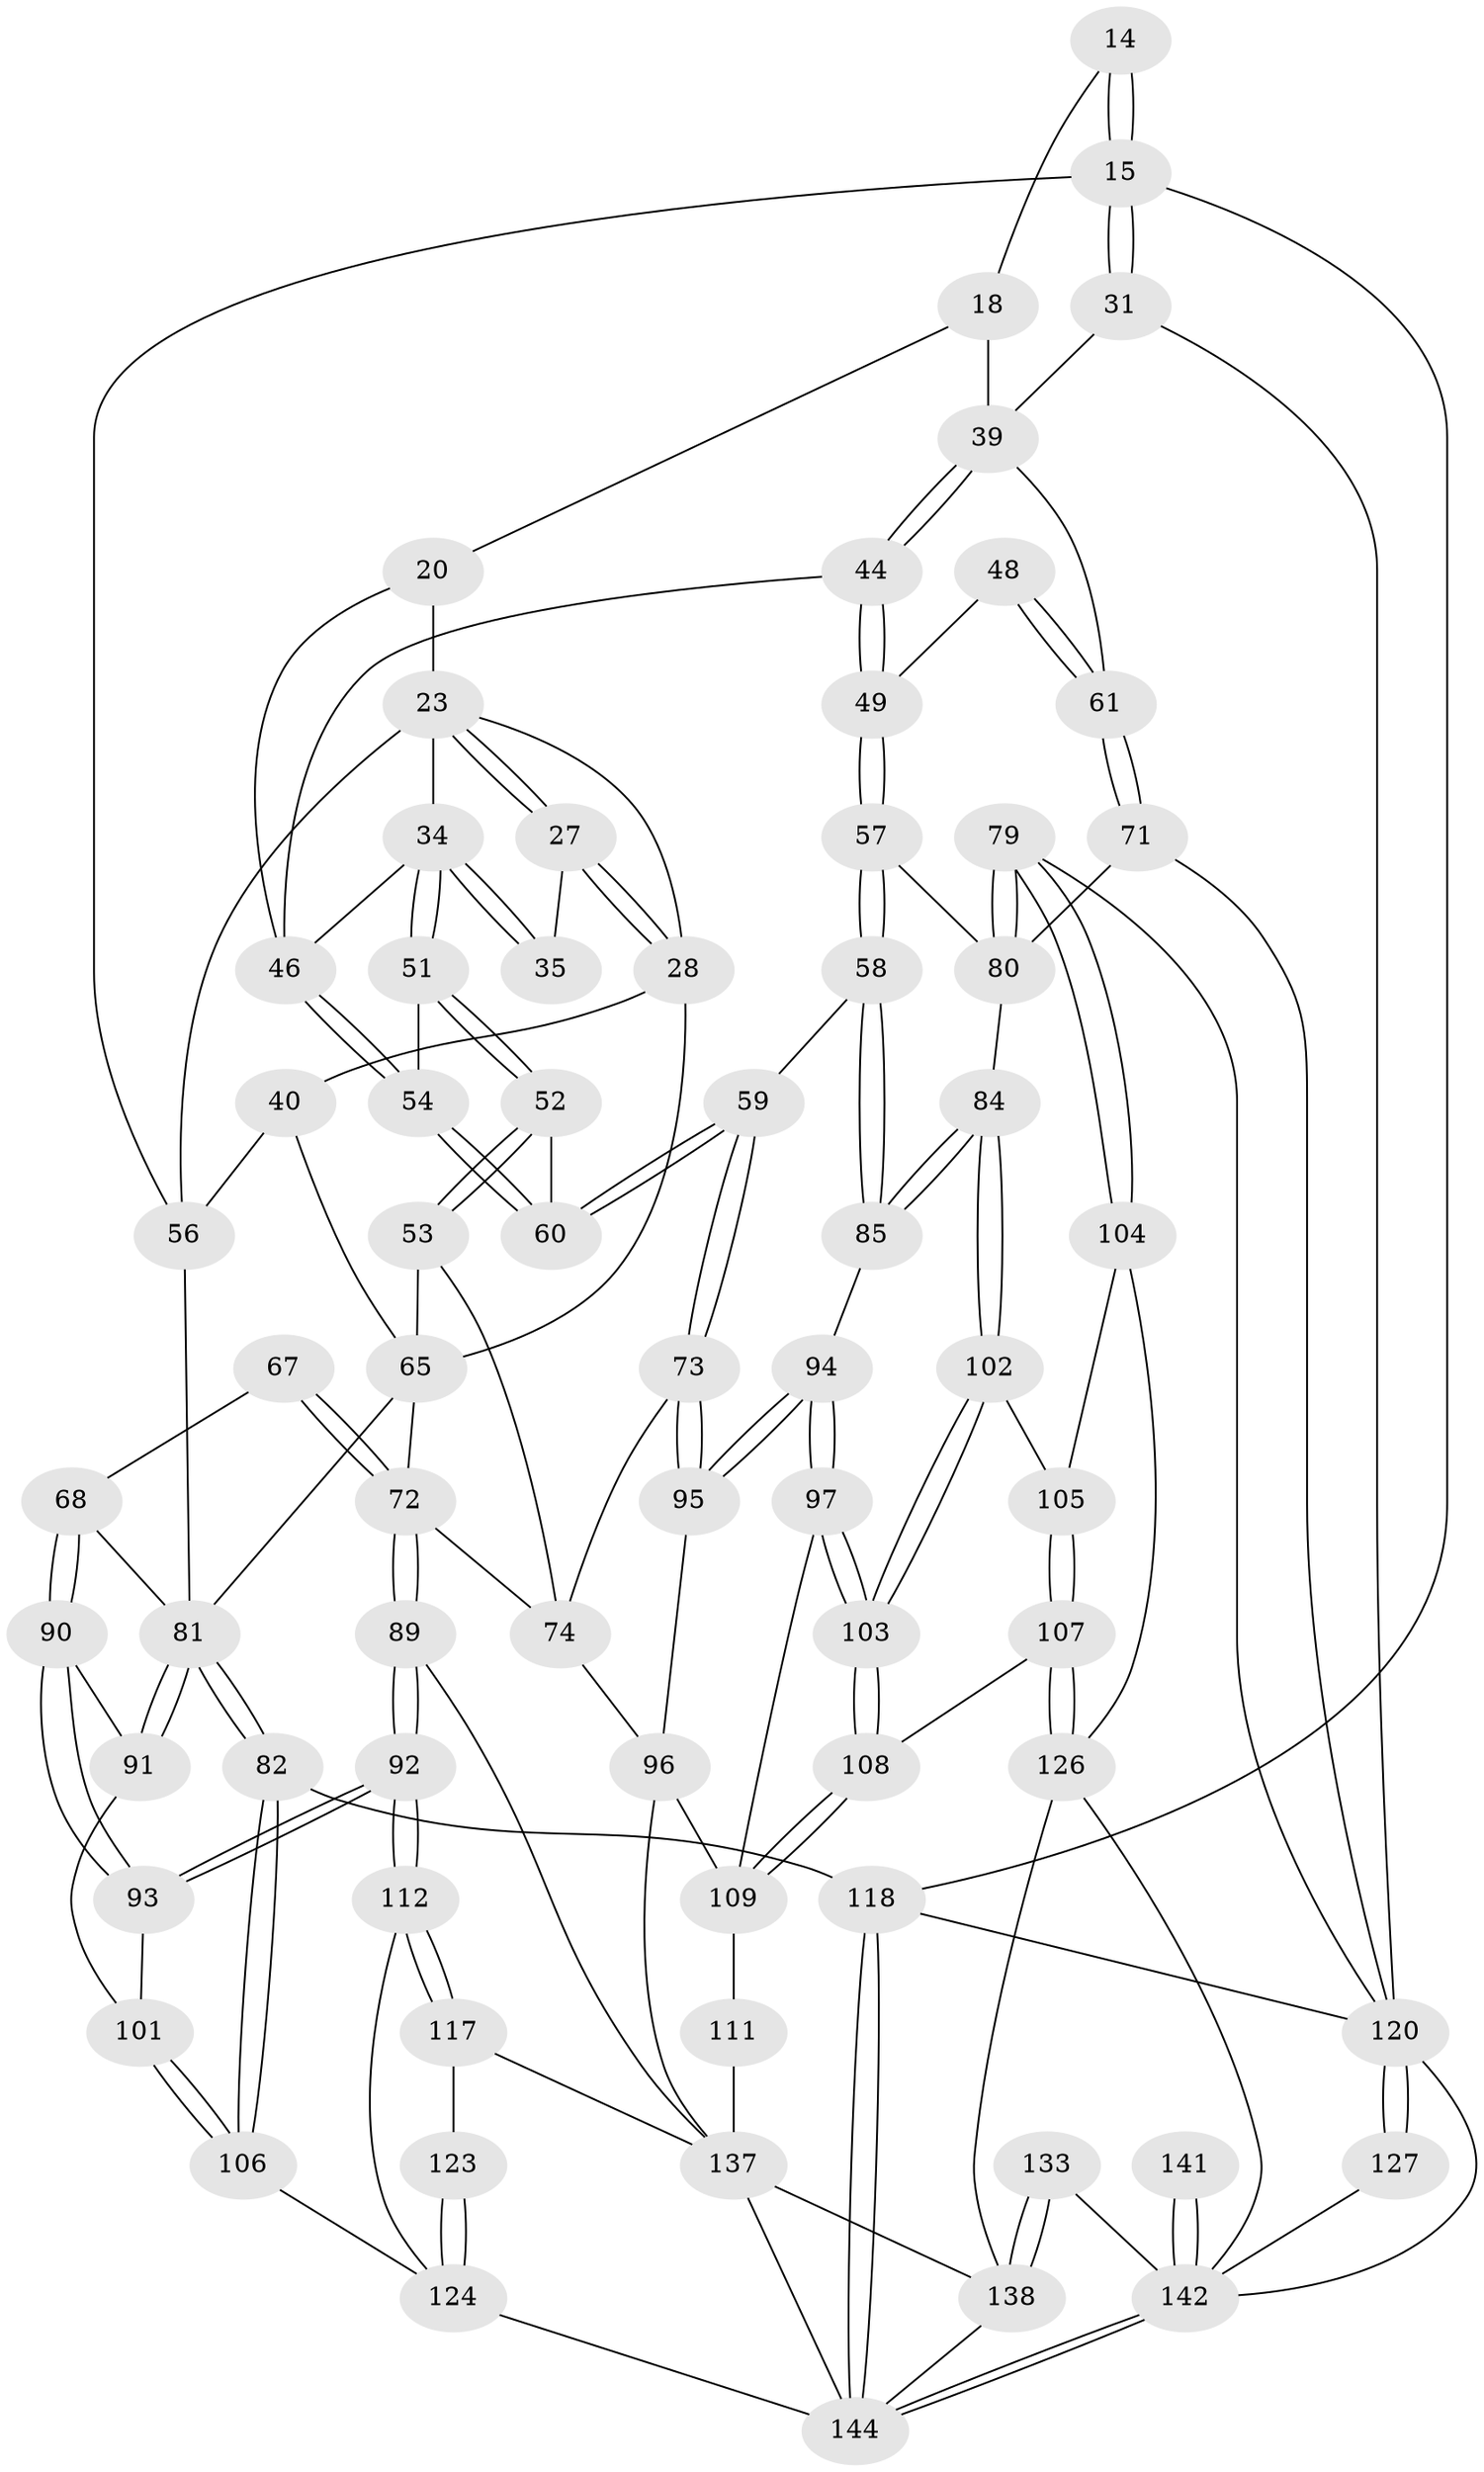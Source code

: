 // original degree distribution, {3: 0.013888888888888888, 4: 0.2361111111111111, 5: 0.5277777777777778, 6: 0.2222222222222222}
// Generated by graph-tools (version 1.1) at 2025/02/03/09/25 05:02:20]
// undirected, 72 vertices, 169 edges
graph export_dot {
graph [start="1"]
  node [color=gray90,style=filled];
  14 [pos="+0.956632037266091+0",super="+6+7"];
  15 [pos="+1+0",super="+11"];
  18 [pos="+0.5720179088186197+0.13985443617097804",super="+17+5"];
  20 [pos="+0.487398312628392+0.2308103632853496",super="+19+4"];
  23 [pos="+0.27693997673296217+0.1559308960288801",super="+13"];
  27 [pos="+0.25085185277851524+0.2766275285927514"];
  28 [pos="+0.2323932865426925+0.29149274514631013",super="+24"];
  31 [pos="+1+0.35904112370127317"];
  34 [pos="+0.4267344890499803+0.2864089338295596",super="+30+21+22"];
  35 [pos="+0.3448649993982977+0.26843960851837084"];
  39 [pos="+0.775721249496675+0.2362468717413507",super="+38"];
  40 [pos="+0.05873828672627459+0.23491187761200946",super="+26"];
  44 [pos="+0.7201337180232682+0.29920763438090964"];
  46 [pos="+0.5948456359626744+0.3295956084029688",super="+29+45"];
  48 [pos="+0.8289087935360636+0.3990874322367062"];
  49 [pos="+0.7417311593451981+0.4244933749581037"];
  51 [pos="+0.4276066453829646+0.35738071432834023"];
  52 [pos="+0.4111631263285733+0.41192406536455844"];
  53 [pos="+0.39152654399382086+0.43904452927336285"];
  54 [pos="+0.5840168104678806+0.3601445990148672"];
  56 [pos="+0+0.37814533977556924",super="+41+9"];
  57 [pos="+0.7240401124203989+0.46822945827235724"];
  58 [pos="+0.7016830339505861+0.49000534839000726"];
  59 [pos="+0.6062456594005987+0.45862001409295716"];
  60 [pos="+0.5913201061823591+0.4342548418949495"];
  61 [pos="+0.9007850811786353+0.48214502754321015",super="+50+47"];
  65 [pos="+0.19658687237895114+0.4023308739809354",super="+43"];
  67 [pos="+0.18103091322102505+0.4946481135928023"];
  68 [pos="+0.10739338332317543+0.5206897638599092"];
  71 [pos="+0.9026164822117845+0.4875469795878631"];
  72 [pos="+0.27948078464028747+0.5637723290584438",super="+64"];
  73 [pos="+0.5057221049293159+0.5490332814293855"];
  74 [pos="+0.4099849328067473+0.4902881313442119",super="+62"];
  79 [pos="+0.9328499746002723+0.6783423045205236"];
  80 [pos="+0.8526542452514957+0.5925204132177486",super="+76"];
  81 [pos="+0+0.5882072679688053",super="+75+69+66+55"];
  82 [pos="+0+0.7558648027467814"];
  84 [pos="+0.7189296256206943+0.5939070249982241"];
  85 [pos="+0.7054584254602693+0.5792413529100408"];
  89 [pos="+0.25657230805100595+0.6270926189765719"];
  90 [pos="+0.10655779113776552+0.5345120763800182"];
  91 [pos="+0+0.5921194537761599"];
  92 [pos="+0.21274437109391028+0.6488312952509601"];
  93 [pos="+0.1929191183574459+0.6405566182749167"];
  94 [pos="+0.640368089757593+0.6119118590074452"];
  95 [pos="+0.5066008555849582+0.5524775279872611"];
  96 [pos="+0.5050673270514622+0.5614435549946066",super="+86"];
  97 [pos="+0.6035232021224878+0.6635639362199984"];
  101 [pos="+0.0851577012352181+0.662917228266562"];
  102 [pos="+0.7249405233003315+0.6160505319738289"];
  103 [pos="+0.6785835046047262+0.7149794692608704"];
  104 [pos="+0.830462374460397+0.7294774629402715"];
  105 [pos="+0.7524462526684775+0.6579272433276266"];
  106 [pos="+0.03663634353353875+0.7429489619403047"];
  107 [pos="+0.7034999570504894+0.7751026893512414"];
  108 [pos="+0.6774891618128014+0.7674720060761364"];
  109 [pos="+0.5823728206174039+0.7920154328768207",super="+98+99"];
  111 [pos="+0.4792557018946246+0.7689623985318466",super="+100+110"];
  112 [pos="+0.20475069078754365+0.6973429983541273"];
  117 [pos="+0.21422058531092433+0.8248883294923947"];
  118 [pos="+1+1",super="+83"];
  120 [pos="+0.887895633413115+0.8148683671877729",super="+78+119"];
  123 [pos="+0.16580021413815332+0.8561918310474532"];
  124 [pos="+0.06638323092443459+0.9801750065655035",super="+114+113"];
  126 [pos="+0.7664401134773356+0.8119771506554311",super="+122"];
  127 [pos="+1+0.8409391740839047"];
  133 [pos="+0.7290694036569184+0.9277876695972646"];
  137 [pos="+0.3604528823582592+0.9061744228884223",super="+116+88+87+136+130"];
  138 [pos="+0.6741180006507366+1",super="+129+128"];
  141 [pos="+0.8496113736158881+1"];
  142 [pos="+0.948053427464314+1",super="+134+135+132"];
  144 [pos="+1+1",super="+139+140+143"];
  14 -- 15 [weight=2];
  14 -- 15;
  14 -- 18 [weight=2];
  15 -- 31;
  15 -- 31;
  15 -- 118 [weight=2];
  15 -- 56;
  18 -- 39 [weight=2];
  18 -- 20 [weight=2];
  20 -- 46 [weight=2];
  20 -- 23;
  23 -- 27;
  23 -- 27;
  23 -- 34 [weight=2];
  23 -- 56 [weight=2];
  23 -- 28;
  27 -- 28;
  27 -- 28;
  27 -- 35;
  28 -- 65;
  28 -- 40;
  31 -- 39;
  31 -- 120;
  34 -- 35 [weight=2];
  34 -- 35;
  34 -- 51;
  34 -- 51;
  34 -- 46;
  39 -- 44;
  39 -- 44;
  39 -- 61 [weight=2];
  40 -- 56 [weight=2];
  40 -- 65 [weight=2];
  44 -- 49;
  44 -- 49;
  44 -- 46;
  46 -- 54;
  46 -- 54;
  48 -- 49;
  48 -- 61 [weight=2];
  48 -- 61;
  49 -- 57;
  49 -- 57;
  51 -- 52;
  51 -- 52;
  51 -- 54;
  52 -- 53;
  52 -- 53;
  52 -- 60;
  53 -- 65;
  53 -- 74;
  54 -- 60;
  54 -- 60;
  56 -- 81 [weight=2];
  57 -- 58;
  57 -- 58;
  57 -- 80;
  58 -- 59;
  58 -- 85;
  58 -- 85;
  59 -- 60;
  59 -- 60;
  59 -- 73;
  59 -- 73;
  61 -- 71;
  61 -- 71;
  65 -- 72;
  65 -- 81 [weight=2];
  67 -- 68;
  67 -- 72 [weight=2];
  67 -- 72;
  68 -- 90;
  68 -- 90;
  68 -- 81;
  71 -- 120;
  71 -- 80;
  72 -- 89;
  72 -- 89;
  72 -- 74;
  73 -- 74;
  73 -- 95;
  73 -- 95;
  74 -- 96;
  79 -- 80;
  79 -- 80;
  79 -- 104;
  79 -- 104;
  79 -- 120;
  80 -- 84;
  81 -- 82;
  81 -- 82;
  81 -- 91;
  81 -- 91;
  82 -- 106;
  82 -- 106;
  82 -- 118;
  84 -- 85;
  84 -- 85;
  84 -- 102;
  84 -- 102;
  85 -- 94;
  89 -- 92;
  89 -- 92;
  89 -- 137;
  90 -- 91;
  90 -- 93;
  90 -- 93;
  91 -- 101;
  92 -- 93;
  92 -- 93;
  92 -- 112;
  92 -- 112;
  93 -- 101;
  94 -- 95;
  94 -- 95;
  94 -- 97;
  94 -- 97;
  95 -- 96;
  96 -- 109;
  96 -- 137;
  97 -- 103;
  97 -- 103;
  97 -- 109;
  101 -- 106;
  101 -- 106;
  102 -- 103;
  102 -- 103;
  102 -- 105;
  103 -- 108;
  103 -- 108;
  104 -- 105;
  104 -- 126;
  105 -- 107;
  105 -- 107;
  106 -- 124;
  107 -- 108;
  107 -- 126;
  107 -- 126;
  108 -- 109;
  108 -- 109;
  109 -- 111 [weight=2];
  111 -- 137 [weight=3];
  112 -- 117;
  112 -- 117;
  112 -- 124;
  117 -- 123;
  117 -- 137;
  118 -- 144 [weight=2];
  118 -- 144;
  118 -- 120;
  120 -- 127 [weight=2];
  120 -- 127;
  120 -- 142;
  123 -- 124 [weight=2];
  123 -- 124;
  124 -- 144;
  126 -- 138;
  126 -- 142;
  127 -- 142;
  133 -- 138 [weight=2];
  133 -- 138;
  133 -- 142;
  137 -- 144 [weight=2];
  137 -- 138;
  138 -- 144;
  141 -- 142 [weight=3];
  141 -- 142;
  142 -- 144;
  142 -- 144;
}
